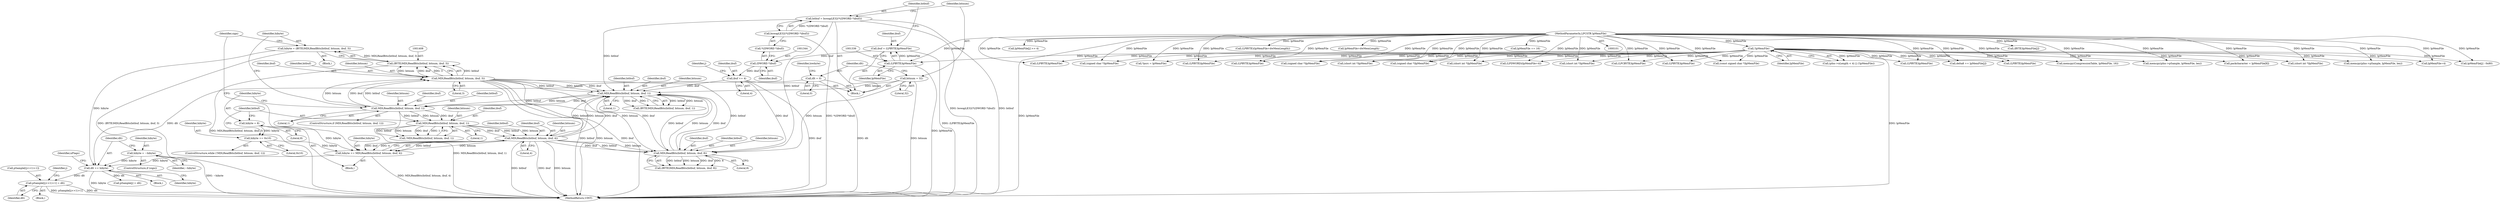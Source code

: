 digraph "1_gstreamer_bc2cdd57d549ab3ba59782e9b395d0cd683fd3ac@array" {
"1001462" [label="(Call,pSample[(j<<1)+1] = dlt)"];
"1001441" [label="(Call,dlt += hibyte)"];
"1001438" [label="(Call,hibyte = ~hibyte)"];
"1001405" [label="(Call,hibyte = (BYTE)MDLReadBits(bitbuf, bitnum, ibuf, 3))"];
"1001407" [label="(Call,(BYTE)MDLReadBits(bitbuf, bitnum, ibuf, 3))"];
"1001409" [label="(Call,MDLReadBits(bitbuf, bitnum, ibuf, 3))"];
"1001399" [label="(Call,MDLReadBits(bitbuf, bitnum, ibuf, 1))"];
"1001393" [label="(Call,MDLReadBits(bitbuf, bitnum, ibuf, 1))"];
"1001384" [label="(Call,MDLReadBits(bitbuf, bitnum, ibuf, 8))"];
"1001339" [label="(Call,bitbuf = bswapLE32(*((DWORD *)ibuf)))"];
"1001341" [label="(Call,bswapLE32(*((DWORD *)ibuf)))"];
"1001431" [label="(Call,MDLReadBits(bitbuf, bitnum, ibuf, 4))"];
"1001421" [label="(Call,MDLReadBits(bitbuf, bitnum, ibuf, 1))"];
"1001347" [label="(Call,bitnum = 32)"];
"1001358" [label="(Call,ibuf += 4)"];
"1001343" [label="(Call,(DWORD *)ibuf)"];
"1001333" [label="(Call,ibuf = (LPBYTE)lpMemFile)"];
"1001335" [label="(Call,(LPBYTE)lpMemFile)"];
"1000129" [label="(Call,!lpMemFile)"];
"1000104" [label="(MethodParameterIn,LPCSTR lpMemFile)"];
"1001429" [label="(Call,hibyte += MDLReadBits(bitbuf, bitnum, ibuf, 4))"];
"1001416" [label="(Call,hibyte = 8)"];
"1001426" [label="(Call,hibyte += 0x10)"];
"1001351" [label="(Call,dlt = 0)"];
"1001429" [label="(Call,hibyte += MDLReadBits(bitbuf, bitnum, ibuf, 4))"];
"1000265" [label="(Call,(const signed char *)lpMemFile)"];
"1001341" [label="(Call,bswapLE32(*((DWORD *)ibuf)))"];
"1001416" [label="(Call,hibyte = 8)"];
"1001323" [label="(Block,)"];
"1001565" [label="(Call,(LPBYTE)lpMemFile)"];
"1001407" [label="(Call,(BYTE)MDLReadBits(bitbuf, bitnum, ibuf, 3))"];
"1001412" [label="(Identifier,ibuf)"];
"1001342" [label="(Call,*((DWORD *)ibuf))"];
"1001345" [label="(Identifier,ibuf)"];
"1001272" [label="(Call,delta8 += lpMemFile[j])"];
"1001359" [label="(Identifier,ibuf)"];
"1001421" [label="(Call,MDLReadBits(bitbuf, bitnum, ibuf, 1))"];
"1001432" [label="(Identifier,bitbuf)"];
"1001410" [label="(Identifier,bitbuf)"];
"1000957" [label="(Call,(LPBYTE)lpMemFile)"];
"1000345" [label="(Call,(BYTE)lpMemFile[j])"];
"1002045" [label="(MethodReturn,UINT)"];
"1002009" [label="(Call,memcpy(pIns->pSample, lpMemFile, len))"];
"1001437" [label="(Identifier,sign)"];
"1001443" [label="(Identifier,hibyte)"];
"1001415" [label="(Block,)"];
"1001394" [label="(Identifier,bitbuf)"];
"1001391" [label="(Call,(BYTE)MDLReadBits(bitbuf, bitnum, ibuf, 1))"];
"1000104" [label="(MethodParameterIn,LPCSTR lpMemFile)"];
"1000314" [label="(Call,memcpy(CompressionTable, lpMemFile, 16))"];
"1001340" [label="(Identifier,bitbuf)"];
"1001423" [label="(Identifier,bitnum)"];
"1001387" [label="(Identifier,ibuf)"];
"1001364" [label="(Identifier,j)"];
"1001470" [label="(Identifier,dlt)"];
"1000466" [label="(Call,memcpy(pIns->pSample, lpMemFile, len))"];
"1001180" [label="(Call,packcharacter = lpMemFile[8])"];
"1001425" [label="(Literal,1)"];
"1001397" [label="(Literal,1)"];
"1001442" [label="(Identifier,dlt)"];
"1001339" [label="(Call,bitbuf = bswapLE32(*((DWORD *)ibuf)))"];
"1001446" [label="(Identifier,nFlags)"];
"1001454" [label="(Block,)"];
"1001406" [label="(Identifier,hibyte)"];
"1001434" [label="(Identifier,ibuf)"];
"1001384" [label="(Call,MDLReadBits(bitbuf, bitnum, ibuf, 8))"];
"1001106" [label="(Call,(short int *)lpMemFile)"];
"1001199" [label="(Call,lpMemFile+4)"];
"1001462" [label="(Call,pSample[(j<<1)+1] = dlt)"];
"1001351" [label="(Call,dlt = 0)"];
"1001433" [label="(Identifier,bitnum)"];
"1001463" [label="(Call,pSample[(j<<1)+1])"];
"1001396" [label="(Identifier,ibuf)"];
"1001430" [label="(Identifier,hibyte)"];
"1000238" [label="(Call,lpMemFile[j] - 0x80)"];
"1001424" [label="(Identifier,ibuf)"];
"1001335" [label="(Call,(LPBYTE)lpMemFile)"];
"1001738" [label="(Call,(LPBYTE)lpMemFile)"];
"1001348" [label="(Identifier,bitnum)"];
"1001411" [label="(Identifier,bitnum)"];
"1000972" [label="(Call,(LPBYTE)lpMemFile)"];
"1001431" [label="(Call,MDLReadBits(bitbuf, bitnum, ibuf, 4))"];
"1001343" [label="(Call,(DWORD *)ibuf)"];
"1001398" [label="(ControlStructure,if (MDLReadBits(bitbuf, bitnum, ibuf, 1)))"];
"1001393" [label="(Call,MDLReadBits(bitbuf, bitnum, ibuf, 1))"];
"1001405" [label="(Call,hibyte = (BYTE)MDLReadBits(bitbuf, bitnum, ibuf, 3))"];
"1000130" [label="(Identifier,lpMemFile)"];
"1001418" [label="(Literal,8)"];
"1000355" [label="(Call,lpMemFile[j] >> 4)"];
"1001448" [label="(Call,pSample[j] = dlt)"];
"1000537" [label="(Call,(signed char *)lpMemFile)"];
"1001419" [label="(ControlStructure,while (!MDLReadBits(bitbuf, bitnum, ibuf, 1)))"];
"1001176" [label="(Call,*psrc = lpMemFile)"];
"1001015" [label="(Call,(LPBYTE)lpMemFile)"];
"1001427" [label="(Identifier,hibyte)"];
"1001401" [label="(Identifier,bitnum)"];
"1001403" [label="(Literal,1)"];
"1001352" [label="(Identifier,dlt)"];
"1001382" [label="(Call,(BYTE)MDLReadBits(bitbuf, bitnum, ibuf, 8))"];
"1000129" [label="(Call,!lpMemFile)"];
"1001426" [label="(Call,hibyte += 0x10)"];
"1001439" [label="(Identifier,hibyte)"];
"1001438" [label="(Call,hibyte = ~hibyte)"];
"1001500" [label="(Call,(LPBYTE)lpMemFile)"];
"1001388" [label="(Literal,8)"];
"1001422" [label="(Identifier,bitbuf)"];
"1001360" [label="(Literal,4)"];
"1001436" [label="(ControlStructure,if (sign))"];
"1001428" [label="(Literal,0x10)"];
"1001506" [label="(Call,(LPBYTE)(lpMemFile+dwMemLength))"];
"1001413" [label="(Literal,3)"];
"1001353" [label="(Literal,0)"];
"1001402" [label="(Identifier,ibuf)"];
"1000643" [label="(Call,(signed char *)lpMemFile)"];
"1001508" [label="(Call,lpMemFile+dwMemLength)"];
"1000844" [label="(Call,(short int *)lpMemFile)"];
"1000729" [label="(Call,(signed char *)lpMemFile)"];
"1000420" [label="(Call,(short int *)lpMemFile)"];
"1001356" [label="(Identifier,lowbyte)"];
"1001420" [label="(Call,!MDLReadBits(bitbuf, bitnum, ibuf, 1))"];
"1001372" [label="(Identifier,j)"];
"1001400" [label="(Identifier,bitbuf)"];
"1001334" [label="(Identifier,ibuf)"];
"1001440" [label="(Identifier,~hibyte)"];
"1001409" [label="(Call,MDLReadBits(bitbuf, bitnum, ibuf, 3))"];
"1001358" [label="(Call,ibuf += 4)"];
"1001197" [label="(Call,(LPDWORD)(lpMemFile+4))"];
"1001441" [label="(Call,dlt += hibyte)"];
"1001435" [label="(Literal,4)"];
"1000123" [label="(Call,(pIns->nLength < 4) || (!lpMemFile))"];
"1001385" [label="(Identifier,bitbuf)"];
"1000318" [label="(Call,lpMemFile += 16)"];
"1001373" [label="(Block,)"];
"1001395" [label="(Identifier,bitnum)"];
"1001333" [label="(Call,ibuf = (LPBYTE)lpMemFile)"];
"1001386" [label="(Identifier,bitnum)"];
"1001347" [label="(Call,bitnum = 32)"];
"1000592" [label="(Call,(short int *)lpMemFile)"];
"1001923" [label="(Call,(LPCBYTE)lpMemFile)"];
"1001349" [label="(Literal,32)"];
"1001337" [label="(Identifier,lpMemFile)"];
"1001399" [label="(Call,MDLReadBits(bitbuf, bitnum, ibuf, 1))"];
"1001417" [label="(Identifier,hibyte)"];
"1001404" [label="(Block,)"];
"1001462" -> "1001454"  [label="AST: "];
"1001462" -> "1001470"  [label="CFG: "];
"1001463" -> "1001462"  [label="AST: "];
"1001470" -> "1001462"  [label="AST: "];
"1001372" -> "1001462"  [label="CFG: "];
"1001462" -> "1002045"  [label="DDG: pSample[(j<<1)+1]"];
"1001462" -> "1002045"  [label="DDG: dlt"];
"1001441" -> "1001462"  [label="DDG: dlt"];
"1001441" -> "1001373"  [label="AST: "];
"1001441" -> "1001443"  [label="CFG: "];
"1001442" -> "1001441"  [label="AST: "];
"1001443" -> "1001441"  [label="AST: "];
"1001446" -> "1001441"  [label="CFG: "];
"1001441" -> "1002045"  [label="DDG: hibyte"];
"1001438" -> "1001441"  [label="DDG: hibyte"];
"1001405" -> "1001441"  [label="DDG: hibyte"];
"1001429" -> "1001441"  [label="DDG: hibyte"];
"1001351" -> "1001441"  [label="DDG: dlt"];
"1001441" -> "1001448"  [label="DDG: dlt"];
"1001438" -> "1001436"  [label="AST: "];
"1001438" -> "1001440"  [label="CFG: "];
"1001439" -> "1001438"  [label="AST: "];
"1001440" -> "1001438"  [label="AST: "];
"1001442" -> "1001438"  [label="CFG: "];
"1001438" -> "1002045"  [label="DDG: ~hibyte"];
"1001405" -> "1001404"  [label="AST: "];
"1001405" -> "1001407"  [label="CFG: "];
"1001406" -> "1001405"  [label="AST: "];
"1001407" -> "1001405"  [label="AST: "];
"1001437" -> "1001405"  [label="CFG: "];
"1001405" -> "1002045"  [label="DDG: (BYTE)MDLReadBits(bitbuf, bitnum, ibuf, 3)"];
"1001407" -> "1001405"  [label="DDG: MDLReadBits(bitbuf, bitnum, ibuf, 3)"];
"1001407" -> "1001409"  [label="CFG: "];
"1001408" -> "1001407"  [label="AST: "];
"1001409" -> "1001407"  [label="AST: "];
"1001407" -> "1002045"  [label="DDG: MDLReadBits(bitbuf, bitnum, ibuf, 3)"];
"1001409" -> "1001407"  [label="DDG: bitbuf"];
"1001409" -> "1001407"  [label="DDG: bitnum"];
"1001409" -> "1001407"  [label="DDG: ibuf"];
"1001409" -> "1001407"  [label="DDG: 3"];
"1001409" -> "1001413"  [label="CFG: "];
"1001410" -> "1001409"  [label="AST: "];
"1001411" -> "1001409"  [label="AST: "];
"1001412" -> "1001409"  [label="AST: "];
"1001413" -> "1001409"  [label="AST: "];
"1001409" -> "1002045"  [label="DDG: bitbuf"];
"1001409" -> "1002045"  [label="DDG: bitnum"];
"1001409" -> "1002045"  [label="DDG: ibuf"];
"1001409" -> "1001384"  [label="DDG: bitbuf"];
"1001409" -> "1001384"  [label="DDG: bitnum"];
"1001409" -> "1001384"  [label="DDG: ibuf"];
"1001409" -> "1001393"  [label="DDG: bitbuf"];
"1001409" -> "1001393"  [label="DDG: bitnum"];
"1001409" -> "1001393"  [label="DDG: ibuf"];
"1001399" -> "1001409"  [label="DDG: bitbuf"];
"1001399" -> "1001409"  [label="DDG: bitnum"];
"1001399" -> "1001409"  [label="DDG: ibuf"];
"1001399" -> "1001398"  [label="AST: "];
"1001399" -> "1001403"  [label="CFG: "];
"1001400" -> "1001399"  [label="AST: "];
"1001401" -> "1001399"  [label="AST: "];
"1001402" -> "1001399"  [label="AST: "];
"1001403" -> "1001399"  [label="AST: "];
"1001406" -> "1001399"  [label="CFG: "];
"1001417" -> "1001399"  [label="CFG: "];
"1001399" -> "1002045"  [label="DDG: MDLReadBits(bitbuf, bitnum, ibuf, 1)"];
"1001393" -> "1001399"  [label="DDG: bitbuf"];
"1001393" -> "1001399"  [label="DDG: bitnum"];
"1001393" -> "1001399"  [label="DDG: ibuf"];
"1001399" -> "1001421"  [label="DDG: bitbuf"];
"1001399" -> "1001421"  [label="DDG: bitnum"];
"1001399" -> "1001421"  [label="DDG: ibuf"];
"1001393" -> "1001391"  [label="AST: "];
"1001393" -> "1001397"  [label="CFG: "];
"1001394" -> "1001393"  [label="AST: "];
"1001395" -> "1001393"  [label="AST: "];
"1001396" -> "1001393"  [label="AST: "];
"1001397" -> "1001393"  [label="AST: "];
"1001391" -> "1001393"  [label="CFG: "];
"1001393" -> "1001391"  [label="DDG: bitbuf"];
"1001393" -> "1001391"  [label="DDG: bitnum"];
"1001393" -> "1001391"  [label="DDG: ibuf"];
"1001393" -> "1001391"  [label="DDG: 1"];
"1001384" -> "1001393"  [label="DDG: bitbuf"];
"1001384" -> "1001393"  [label="DDG: bitnum"];
"1001384" -> "1001393"  [label="DDG: ibuf"];
"1001339" -> "1001393"  [label="DDG: bitbuf"];
"1001431" -> "1001393"  [label="DDG: bitbuf"];
"1001431" -> "1001393"  [label="DDG: bitnum"];
"1001431" -> "1001393"  [label="DDG: ibuf"];
"1001347" -> "1001393"  [label="DDG: bitnum"];
"1001358" -> "1001393"  [label="DDG: ibuf"];
"1001384" -> "1001382"  [label="AST: "];
"1001384" -> "1001388"  [label="CFG: "];
"1001385" -> "1001384"  [label="AST: "];
"1001386" -> "1001384"  [label="AST: "];
"1001387" -> "1001384"  [label="AST: "];
"1001388" -> "1001384"  [label="AST: "];
"1001382" -> "1001384"  [label="CFG: "];
"1001384" -> "1001382"  [label="DDG: bitbuf"];
"1001384" -> "1001382"  [label="DDG: bitnum"];
"1001384" -> "1001382"  [label="DDG: ibuf"];
"1001384" -> "1001382"  [label="DDG: 8"];
"1001339" -> "1001384"  [label="DDG: bitbuf"];
"1001431" -> "1001384"  [label="DDG: bitbuf"];
"1001431" -> "1001384"  [label="DDG: bitnum"];
"1001431" -> "1001384"  [label="DDG: ibuf"];
"1001347" -> "1001384"  [label="DDG: bitnum"];
"1001358" -> "1001384"  [label="DDG: ibuf"];
"1001339" -> "1001323"  [label="AST: "];
"1001339" -> "1001341"  [label="CFG: "];
"1001340" -> "1001339"  [label="AST: "];
"1001341" -> "1001339"  [label="AST: "];
"1001348" -> "1001339"  [label="CFG: "];
"1001339" -> "1002045"  [label="DDG: bswapLE32(*((DWORD *)ibuf))"];
"1001339" -> "1002045"  [label="DDG: bitbuf"];
"1001341" -> "1001339"  [label="DDG: *((DWORD *)ibuf)"];
"1001341" -> "1001342"  [label="CFG: "];
"1001342" -> "1001341"  [label="AST: "];
"1001341" -> "1002045"  [label="DDG: *((DWORD *)ibuf)"];
"1001431" -> "1001429"  [label="AST: "];
"1001431" -> "1001435"  [label="CFG: "];
"1001432" -> "1001431"  [label="AST: "];
"1001433" -> "1001431"  [label="AST: "];
"1001434" -> "1001431"  [label="AST: "];
"1001435" -> "1001431"  [label="AST: "];
"1001429" -> "1001431"  [label="CFG: "];
"1001431" -> "1002045"  [label="DDG: bitnum"];
"1001431" -> "1002045"  [label="DDG: bitbuf"];
"1001431" -> "1002045"  [label="DDG: ibuf"];
"1001431" -> "1001429"  [label="DDG: bitbuf"];
"1001431" -> "1001429"  [label="DDG: bitnum"];
"1001431" -> "1001429"  [label="DDG: ibuf"];
"1001431" -> "1001429"  [label="DDG: 4"];
"1001421" -> "1001431"  [label="DDG: bitbuf"];
"1001421" -> "1001431"  [label="DDG: bitnum"];
"1001421" -> "1001431"  [label="DDG: ibuf"];
"1001421" -> "1001420"  [label="AST: "];
"1001421" -> "1001425"  [label="CFG: "];
"1001422" -> "1001421"  [label="AST: "];
"1001423" -> "1001421"  [label="AST: "];
"1001424" -> "1001421"  [label="AST: "];
"1001425" -> "1001421"  [label="AST: "];
"1001420" -> "1001421"  [label="CFG: "];
"1001421" -> "1001420"  [label="DDG: bitbuf"];
"1001421" -> "1001420"  [label="DDG: bitnum"];
"1001421" -> "1001420"  [label="DDG: ibuf"];
"1001421" -> "1001420"  [label="DDG: 1"];
"1001347" -> "1001323"  [label="AST: "];
"1001347" -> "1001349"  [label="CFG: "];
"1001348" -> "1001347"  [label="AST: "];
"1001349" -> "1001347"  [label="AST: "];
"1001352" -> "1001347"  [label="CFG: "];
"1001347" -> "1002045"  [label="DDG: bitnum"];
"1001358" -> "1001323"  [label="AST: "];
"1001358" -> "1001360"  [label="CFG: "];
"1001359" -> "1001358"  [label="AST: "];
"1001360" -> "1001358"  [label="AST: "];
"1001364" -> "1001358"  [label="CFG: "];
"1001358" -> "1002045"  [label="DDG: ibuf"];
"1001343" -> "1001358"  [label="DDG: ibuf"];
"1001343" -> "1001342"  [label="AST: "];
"1001343" -> "1001345"  [label="CFG: "];
"1001344" -> "1001343"  [label="AST: "];
"1001345" -> "1001343"  [label="AST: "];
"1001342" -> "1001343"  [label="CFG: "];
"1001333" -> "1001343"  [label="DDG: ibuf"];
"1001333" -> "1001323"  [label="AST: "];
"1001333" -> "1001335"  [label="CFG: "];
"1001334" -> "1001333"  [label="AST: "];
"1001335" -> "1001333"  [label="AST: "];
"1001340" -> "1001333"  [label="CFG: "];
"1001333" -> "1002045"  [label="DDG: (LPBYTE)lpMemFile"];
"1001335" -> "1001333"  [label="DDG: lpMemFile"];
"1001335" -> "1001337"  [label="CFG: "];
"1001336" -> "1001335"  [label="AST: "];
"1001337" -> "1001335"  [label="AST: "];
"1001335" -> "1002045"  [label="DDG: lpMemFile"];
"1000129" -> "1001335"  [label="DDG: lpMemFile"];
"1000104" -> "1001335"  [label="DDG: lpMemFile"];
"1000129" -> "1000123"  [label="AST: "];
"1000129" -> "1000130"  [label="CFG: "];
"1000130" -> "1000129"  [label="AST: "];
"1000123" -> "1000129"  [label="CFG: "];
"1000129" -> "1002045"  [label="DDG: lpMemFile"];
"1000129" -> "1000123"  [label="DDG: lpMemFile"];
"1000104" -> "1000129"  [label="DDG: lpMemFile"];
"1000129" -> "1000238"  [label="DDG: lpMemFile"];
"1000129" -> "1000265"  [label="DDG: lpMemFile"];
"1000129" -> "1000314"  [label="DDG: lpMemFile"];
"1000129" -> "1000420"  [label="DDG: lpMemFile"];
"1000129" -> "1000466"  [label="DDG: lpMemFile"];
"1000129" -> "1000537"  [label="DDG: lpMemFile"];
"1000129" -> "1000592"  [label="DDG: lpMemFile"];
"1000129" -> "1000643"  [label="DDG: lpMemFile"];
"1000129" -> "1000729"  [label="DDG: lpMemFile"];
"1000129" -> "1000844"  [label="DDG: lpMemFile"];
"1000129" -> "1000957"  [label="DDG: lpMemFile"];
"1000129" -> "1000972"  [label="DDG: lpMemFile"];
"1000129" -> "1001015"  [label="DDG: lpMemFile"];
"1000129" -> "1001106"  [label="DDG: lpMemFile"];
"1000129" -> "1001176"  [label="DDG: lpMemFile"];
"1000129" -> "1001180"  [label="DDG: lpMemFile"];
"1000129" -> "1001197"  [label="DDG: lpMemFile"];
"1000129" -> "1001199"  [label="DDG: lpMemFile"];
"1000129" -> "1001272"  [label="DDG: lpMemFile"];
"1000129" -> "1001500"  [label="DDG: lpMemFile"];
"1000129" -> "1001565"  [label="DDG: lpMemFile"];
"1000129" -> "1001738"  [label="DDG: lpMemFile"];
"1000129" -> "1001923"  [label="DDG: lpMemFile"];
"1000129" -> "1002009"  [label="DDG: lpMemFile"];
"1000104" -> "1000101"  [label="AST: "];
"1000104" -> "1002045"  [label="DDG: lpMemFile"];
"1000104" -> "1000238"  [label="DDG: lpMemFile"];
"1000104" -> "1000265"  [label="DDG: lpMemFile"];
"1000104" -> "1000314"  [label="DDG: lpMemFile"];
"1000104" -> "1000318"  [label="DDG: lpMemFile"];
"1000104" -> "1000345"  [label="DDG: lpMemFile"];
"1000104" -> "1000355"  [label="DDG: lpMemFile"];
"1000104" -> "1000420"  [label="DDG: lpMemFile"];
"1000104" -> "1000466"  [label="DDG: lpMemFile"];
"1000104" -> "1000537"  [label="DDG: lpMemFile"];
"1000104" -> "1000592"  [label="DDG: lpMemFile"];
"1000104" -> "1000643"  [label="DDG: lpMemFile"];
"1000104" -> "1000729"  [label="DDG: lpMemFile"];
"1000104" -> "1000844"  [label="DDG: lpMemFile"];
"1000104" -> "1000957"  [label="DDG: lpMemFile"];
"1000104" -> "1000972"  [label="DDG: lpMemFile"];
"1000104" -> "1001015"  [label="DDG: lpMemFile"];
"1000104" -> "1001106"  [label="DDG: lpMemFile"];
"1000104" -> "1001176"  [label="DDG: lpMemFile"];
"1000104" -> "1001180"  [label="DDG: lpMemFile"];
"1000104" -> "1001197"  [label="DDG: lpMemFile"];
"1000104" -> "1001199"  [label="DDG: lpMemFile"];
"1000104" -> "1001272"  [label="DDG: lpMemFile"];
"1000104" -> "1001500"  [label="DDG: lpMemFile"];
"1000104" -> "1001506"  [label="DDG: lpMemFile"];
"1000104" -> "1001508"  [label="DDG: lpMemFile"];
"1000104" -> "1001565"  [label="DDG: lpMemFile"];
"1000104" -> "1001738"  [label="DDG: lpMemFile"];
"1000104" -> "1001923"  [label="DDG: lpMemFile"];
"1000104" -> "1002009"  [label="DDG: lpMemFile"];
"1001429" -> "1001415"  [label="AST: "];
"1001430" -> "1001429"  [label="AST: "];
"1001437" -> "1001429"  [label="CFG: "];
"1001429" -> "1002045"  [label="DDG: MDLReadBits(bitbuf, bitnum, ibuf, 4)"];
"1001416" -> "1001429"  [label="DDG: hibyte"];
"1001426" -> "1001429"  [label="DDG: hibyte"];
"1001416" -> "1001415"  [label="AST: "];
"1001416" -> "1001418"  [label="CFG: "];
"1001417" -> "1001416"  [label="AST: "];
"1001418" -> "1001416"  [label="AST: "];
"1001422" -> "1001416"  [label="CFG: "];
"1001416" -> "1001426"  [label="DDG: hibyte"];
"1001426" -> "1001419"  [label="AST: "];
"1001426" -> "1001428"  [label="CFG: "];
"1001427" -> "1001426"  [label="AST: "];
"1001428" -> "1001426"  [label="AST: "];
"1001422" -> "1001426"  [label="CFG: "];
"1001351" -> "1001323"  [label="AST: "];
"1001351" -> "1001353"  [label="CFG: "];
"1001352" -> "1001351"  [label="AST: "];
"1001353" -> "1001351"  [label="AST: "];
"1001356" -> "1001351"  [label="CFG: "];
"1001351" -> "1002045"  [label="DDG: dlt"];
}

